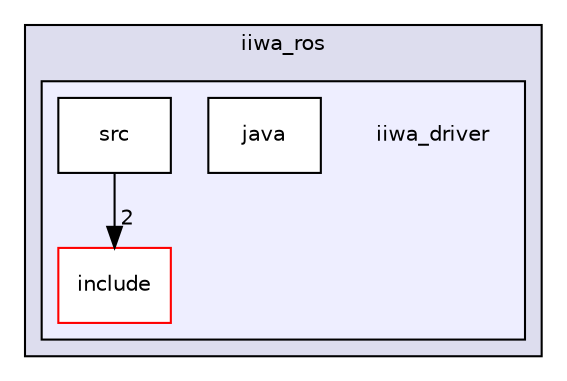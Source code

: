 digraph "/home/lmunier/Documents/robetarme/robetarme-deliverables-wp5/src/iiwa_ros/iiwa_driver" {
  compound=true
  node [ fontsize="10", fontname="Helvetica"];
  edge [ labelfontsize="10", labelfontname="Helvetica"];
  subgraph clusterdir_69e928a0ea828c5e87a9d7882b30aa73 {
    graph [ bgcolor="#ddddee", pencolor="black", label="iiwa_ros" fontname="Helvetica", fontsize="10", URL="dir_69e928a0ea828c5e87a9d7882b30aa73.html"]
  subgraph clusterdir_a5184dd6c572298552f22e95a4bb4e39 {
    graph [ bgcolor="#eeeeff", pencolor="black", label="" URL="dir_a5184dd6c572298552f22e95a4bb4e39.html"];
    dir_a5184dd6c572298552f22e95a4bb4e39 [shape=plaintext label="iiwa_driver"];
    dir_dc0e2e4ec28f4d7a91b22afd942e499c [shape=box label="include" color="red" fillcolor="white" style="filled" URL="dir_dc0e2e4ec28f4d7a91b22afd942e499c.html"];
    dir_bd1e5ca64a16937afec9ea0b3de846ef [shape=box label="java" color="black" fillcolor="white" style="filled" URL="dir_bd1e5ca64a16937afec9ea0b3de846ef.html"];
    dir_a65a77210768776829374793377b394f [shape=box label="src" color="black" fillcolor="white" style="filled" URL="dir_a65a77210768776829374793377b394f.html"];
  }
  }
  dir_a65a77210768776829374793377b394f->dir_dc0e2e4ec28f4d7a91b22afd942e499c [headlabel="2", labeldistance=1.5 headhref="dir_000028_000025.html"];
}
